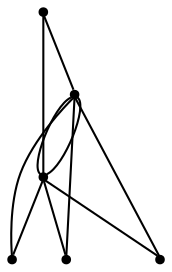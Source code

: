 graph {
  node [shape=point,comment="{\"directed\":false,\"doi\":\"10.1007/978-3-642-36763-2_13\",\"figure\":\"3\"}"]

  v0 [pos="1428.1755325905456,994.9635455980101"]
  v1 [pos="1048.5309331050503,615.5305778843901"]
  v2 [pos="1428.1838037310044,615.526508208042"]
  v3 [pos="1048.5351322994372,994.9635455980101"]
  v4 [pos="1237.5547576257345,864.7339024551895"]
  v5 [pos="1239.1641943107466,744.9518815625472"]

  v0 -- v1 [id="-2",pos="1428.1755325905456,994.9635455980101 1218.724424760084,994.9467581830738 1048.6226950460275,824.939844058046 1048.5309331050503,615.5305778843901"]
  v1 -- v5 [id="-5",pos="1048.5309331050503,615.5305778843901 1239.1641943107466,744.9518815625472 1239.1641943107466,744.9518815625472 1239.1641943107466,744.9518815625472"]
  v1 -- v4 [id="-7",pos="1048.5309331050503,615.5305778843901 1237.5547576257345,864.7339024551895 1237.5547576257345,864.7339024551895 1237.5547576257345,864.7339024551895"]
  v3 -- v0 [id="-8",pos="1048.5351322994372,994.9635455980101 1428.1755325905456,994.9635455980101 1428.1755325905456,994.9635455980101 1428.1755325905456,994.9635455980101"]
  v3 -- v1 [id="-9",pos="1048.5351322994372,994.9635455980101 1048.5309331050503,615.5305778843901 1048.5309331050503,615.5305778843901 1048.5309331050503,615.5305778843901"]
  v1 -- v2 [id="-15",pos="1048.5309331050503,615.5305778843901 1428.1838037310044,615.526508208042 1428.1838037310044,615.526508208042 1428.1838037310044,615.526508208042"]
  v1 -- v0 [id="-18",pos="1048.5309331050503,615.5305778843901 1258.4573292971584,615.222299901013 1428.559059011215,785.2292140260408 1428.1755325905456,994.9635455980101"]
  v2 -- v0 [id="-22",pos="1428.1838037310044,615.526508208042 1428.1755325905456,994.9635455980101 1428.1755325905456,994.9635455980101 1428.1755325905456,994.9635455980101"]
  v0 -- v4 [id="-28",pos="1428.1755325905456,994.9635455980101 1237.5547576257345,864.7339024551895 1237.5547576257345,864.7339024551895 1237.5547576257345,864.7339024551895"]
  v5 -- v0 [id="-29",pos="1239.1641943107466,744.9518815625472 1428.1755325905456,994.9635455980101 1428.1755325905456,994.9635455980101 1428.1755325905456,994.9635455980101"]
}